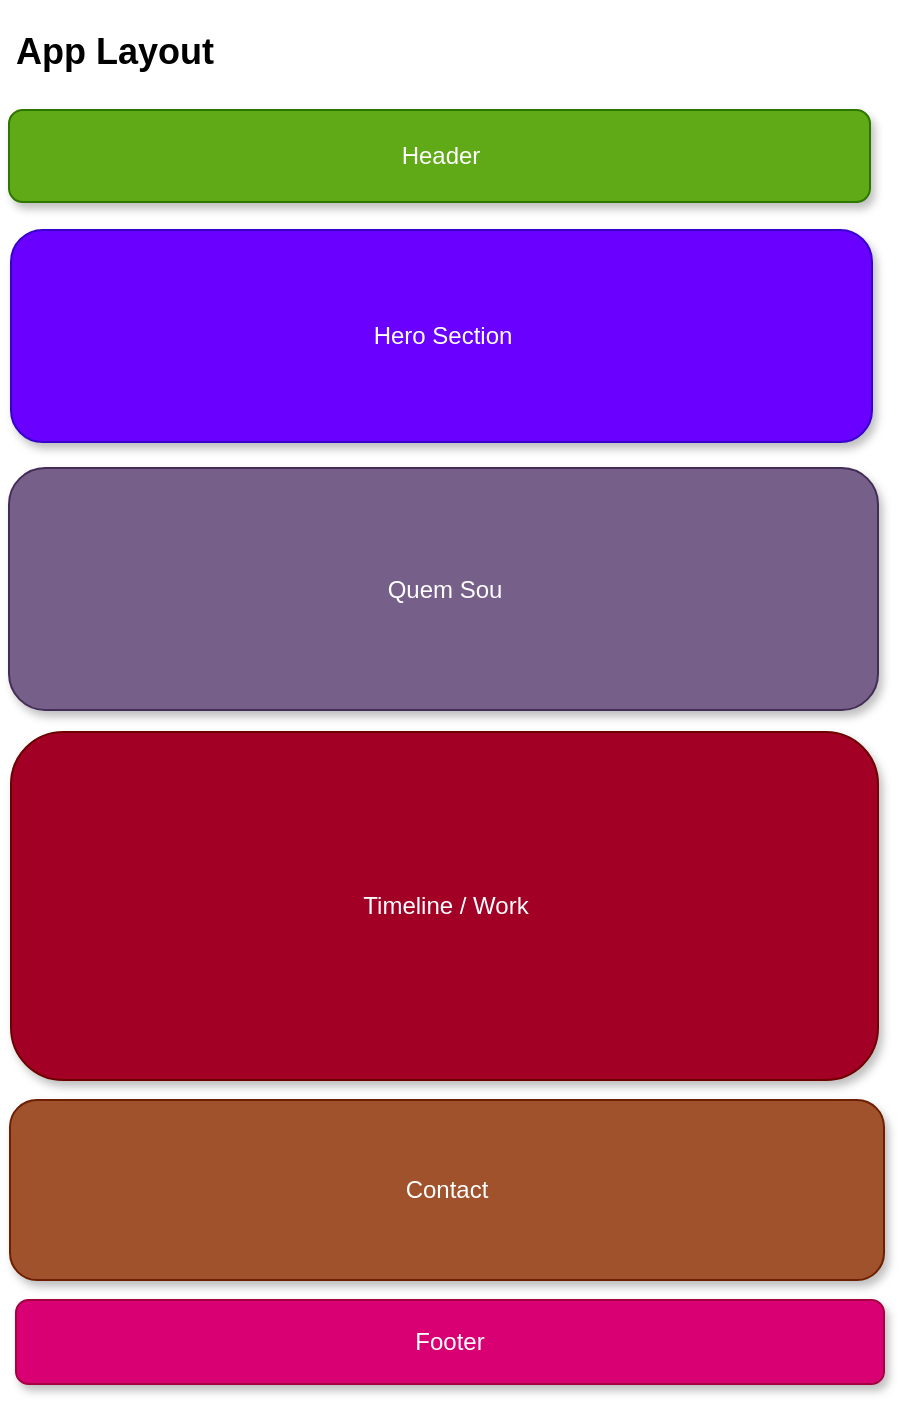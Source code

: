 <mxfile>
    <diagram id="jddfhAGOJ9b43RQDCkcR" name="Page-1">
        <mxGraphModel dx="1130" dy="769" grid="0" gridSize="10" guides="1" tooltips="1" connect="1" arrows="1" fold="1" page="1" pageScale="1" pageWidth="850" pageHeight="1100" math="0" shadow="0">
            <root>
                <mxCell id="0"/>
                <mxCell id="1" parent="0"/>
                <mxCell id="18" value="Header" style="rounded=1;whiteSpace=wrap;html=1;fillColor=#60a917;fontColor=#ffffff;strokeColor=#2D7600;shadow=1;" parent="1" vertex="1">
                    <mxGeometry x="201.5" y="153" width="430.5" height="46" as="geometry"/>
                </mxCell>
                <mxCell id="19" value="Hero Section" style="rounded=1;whiteSpace=wrap;html=1;fillColor=#6a00ff;fontColor=#ffffff;strokeColor=#3700CC;shadow=1;gradientColor=none;" parent="1" vertex="1">
                    <mxGeometry x="202.5" y="213" width="430.5" height="106" as="geometry"/>
                </mxCell>
                <mxCell id="21" value="Footer" style="rounded=1;whiteSpace=wrap;html=1;fillColor=#d80073;fontColor=#ffffff;strokeColor=#A50040;shadow=1;" parent="1" vertex="1">
                    <mxGeometry x="205" y="748" width="434" height="42" as="geometry"/>
                </mxCell>
                <mxCell id="23" value="&lt;h2&gt;App Layout&lt;/h2&gt;" style="text;html=1;strokeColor=none;fillColor=none;align=left;verticalAlign=middle;whiteSpace=wrap;rounded=1;" parent="1" vertex="1">
                    <mxGeometry x="202.5" y="109" width="190" height="30" as="geometry"/>
                </mxCell>
                <mxCell id="24" value="Quem Sou" style="rounded=1;whiteSpace=wrap;html=1;fillColor=#76608a;fontColor=#ffffff;strokeColor=#432D57;shadow=1;" parent="1" vertex="1">
                    <mxGeometry x="201.5" y="332" width="434.5" height="121" as="geometry"/>
                </mxCell>
                <mxCell id="27" value="Contact" style="rounded=1;whiteSpace=wrap;html=1;fillColor=#a0522d;fontColor=#ffffff;strokeColor=#6D1F00;shadow=1;" parent="1" vertex="1">
                    <mxGeometry x="202" y="648" width="437" height="90" as="geometry"/>
                </mxCell>
                <mxCell id="28" value="Timeline / Work" style="rounded=1;whiteSpace=wrap;html=1;fillColor=#a20025;strokeColor=#6F0000;shadow=1;fontColor=#ffffff;" parent="1" vertex="1">
                    <mxGeometry x="202.5" y="464" width="433.5" height="174" as="geometry"/>
                </mxCell>
            </root>
        </mxGraphModel>
    </diagram>
</mxfile>